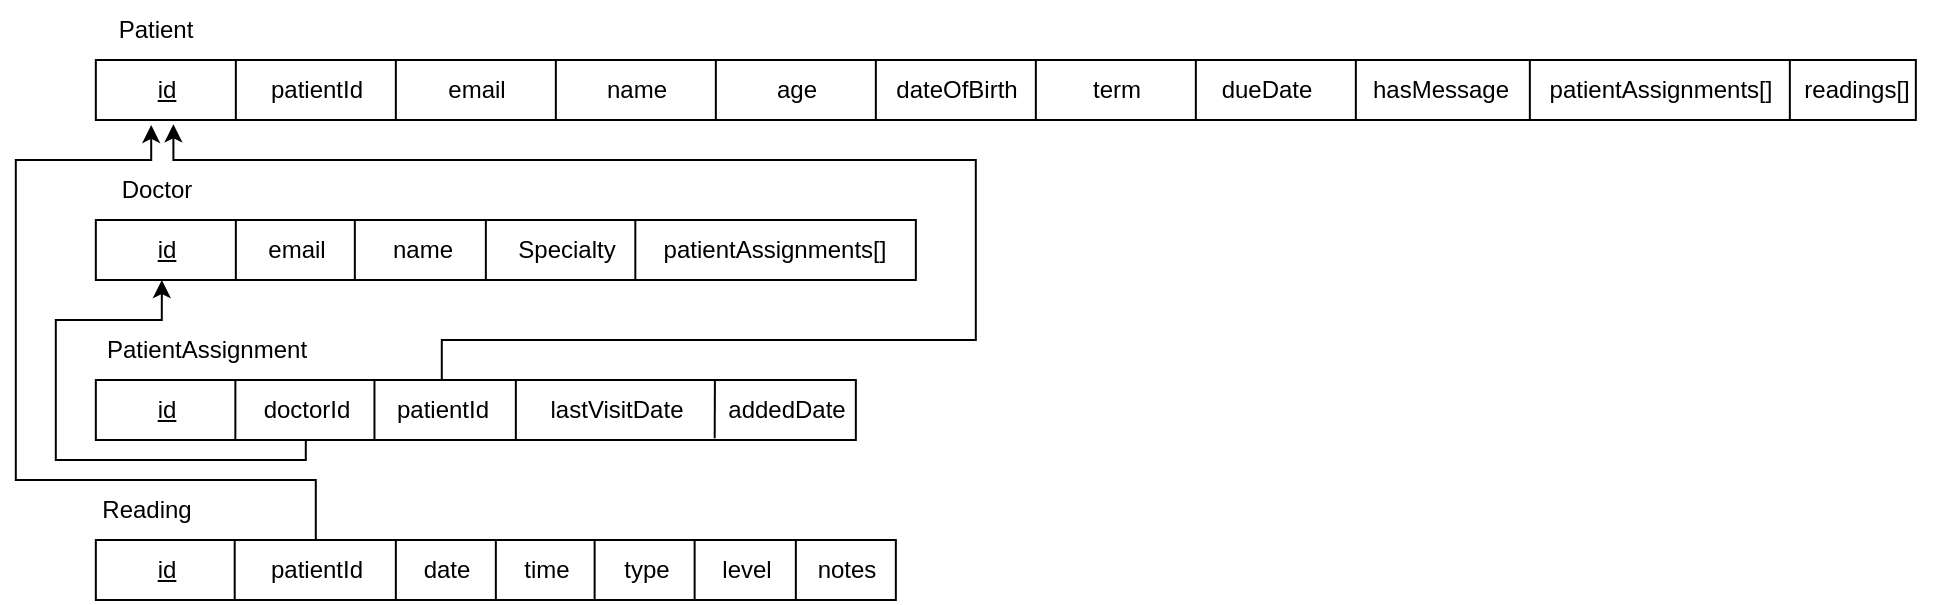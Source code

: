<mxfile version="26.1.1">
  <diagram name="Page-1" id="eRf5dy6jk0Ow0uGdIr8p">
    <mxGraphModel dx="1615" dy="803" grid="1" gridSize="10" guides="1" tooltips="1" connect="1" arrows="1" fold="1" page="1" pageScale="1" pageWidth="827" pageHeight="1169" math="0" shadow="0">
      <root>
        <mxCell id="0" />
        <mxCell id="1" parent="0" />
        <mxCell id="--5KMjqkp7FSwG533noN-2" value="" style="rounded=0;whiteSpace=wrap;html=1;verticalAlign=middle;textShadow=1;" vertex="1" parent="1">
          <mxGeometry x="409.92" y="400" width="910" height="30" as="geometry" />
        </mxCell>
        <mxCell id="--5KMjqkp7FSwG533noN-3" value="Patient" style="text;strokeColor=none;align=center;fillColor=none;html=1;verticalAlign=middle;whiteSpace=wrap;rounded=0;" vertex="1" parent="1">
          <mxGeometry x="394.92" y="370" width="90" height="30" as="geometry" />
        </mxCell>
        <mxCell id="--5KMjqkp7FSwG533noN-4" value="" style="endArrow=none;html=1;rounded=0;" edge="1" parent="1">
          <mxGeometry width="50" height="50" relative="1" as="geometry">
            <mxPoint x="479.92" y="430" as="sourcePoint" />
            <mxPoint x="479.92" y="400" as="targetPoint" />
            <Array as="points">
              <mxPoint x="479.92" y="430" />
            </Array>
          </mxGeometry>
        </mxCell>
        <mxCell id="--5KMjqkp7FSwG533noN-5" value="" style="endArrow=none;html=1;rounded=0;" edge="1" parent="1">
          <mxGeometry width="50" height="50" relative="1" as="geometry">
            <mxPoint x="559.92" y="430" as="sourcePoint" />
            <mxPoint x="559.92" y="400" as="targetPoint" />
            <Array as="points">
              <mxPoint x="559.92" y="430" />
            </Array>
          </mxGeometry>
        </mxCell>
        <mxCell id="--5KMjqkp7FSwG533noN-6" value="" style="endArrow=none;html=1;rounded=0;" edge="1" parent="1">
          <mxGeometry width="50" height="50" relative="1" as="geometry">
            <mxPoint x="639.92" y="430" as="sourcePoint" />
            <mxPoint x="639.92" y="400" as="targetPoint" />
            <Array as="points">
              <mxPoint x="639.92" y="430" />
            </Array>
          </mxGeometry>
        </mxCell>
        <mxCell id="--5KMjqkp7FSwG533noN-7" value="" style="endArrow=none;html=1;rounded=0;" edge="1" parent="1">
          <mxGeometry width="50" height="50" relative="1" as="geometry">
            <mxPoint x="879.92" y="430" as="sourcePoint" />
            <mxPoint x="879.92" y="400" as="targetPoint" />
            <Array as="points">
              <mxPoint x="879.92" y="430" />
            </Array>
          </mxGeometry>
        </mxCell>
        <mxCell id="--5KMjqkp7FSwG533noN-8" value="" style="endArrow=none;html=1;rounded=0;" edge="1" parent="1">
          <mxGeometry width="50" height="50" relative="1" as="geometry">
            <mxPoint x="799.92" y="430" as="sourcePoint" />
            <mxPoint x="799.92" y="400" as="targetPoint" />
            <Array as="points">
              <mxPoint x="799.92" y="430" />
            </Array>
          </mxGeometry>
        </mxCell>
        <mxCell id="--5KMjqkp7FSwG533noN-9" value="" style="endArrow=none;html=1;rounded=0;" edge="1" parent="1">
          <mxGeometry width="50" height="50" relative="1" as="geometry">
            <mxPoint x="719.92" y="430" as="sourcePoint" />
            <mxPoint x="719.92" y="400" as="targetPoint" />
            <Array as="points">
              <mxPoint x="719.92" y="430" />
            </Array>
          </mxGeometry>
        </mxCell>
        <mxCell id="--5KMjqkp7FSwG533noN-10" value="" style="endArrow=none;html=1;rounded=0;" edge="1" parent="1">
          <mxGeometry width="50" height="50" relative="1" as="geometry">
            <mxPoint x="959.92" y="430" as="sourcePoint" />
            <mxPoint x="959.92" y="400" as="targetPoint" />
            <Array as="points">
              <mxPoint x="959.92" y="430" />
            </Array>
          </mxGeometry>
        </mxCell>
        <mxCell id="--5KMjqkp7FSwG533noN-11" value="" style="endArrow=none;html=1;rounded=0;" edge="1" parent="1">
          <mxGeometry width="50" height="50" relative="1" as="geometry">
            <mxPoint x="1039.92" y="430" as="sourcePoint" />
            <mxPoint x="1039.92" y="400" as="targetPoint" />
            <Array as="points">
              <mxPoint x="1039.92" y="430" />
            </Array>
          </mxGeometry>
        </mxCell>
        <mxCell id="--5KMjqkp7FSwG533noN-12" value="patientId" style="text;html=1;align=center;verticalAlign=middle;resizable=0;points=[];autosize=1;strokeColor=none;fillColor=none;" vertex="1" parent="1">
          <mxGeometry x="484.92" y="400" width="70" height="30" as="geometry" />
        </mxCell>
        <mxCell id="--5KMjqkp7FSwG533noN-13" value="email" style="text;html=1;align=center;verticalAlign=middle;resizable=0;points=[];autosize=1;strokeColor=none;fillColor=none;" vertex="1" parent="1">
          <mxGeometry x="574.92" y="400" width="50" height="30" as="geometry" />
        </mxCell>
        <mxCell id="--5KMjqkp7FSwG533noN-14" value="name" style="text;html=1;align=center;verticalAlign=middle;resizable=0;points=[];autosize=1;strokeColor=none;fillColor=none;" vertex="1" parent="1">
          <mxGeometry x="654.92" y="400" width="50" height="30" as="geometry" />
        </mxCell>
        <mxCell id="--5KMjqkp7FSwG533noN-15" value="age" style="text;html=1;align=center;verticalAlign=middle;resizable=0;points=[];autosize=1;strokeColor=none;fillColor=none;" vertex="1" parent="1">
          <mxGeometry x="739.92" y="400" width="40" height="30" as="geometry" />
        </mxCell>
        <mxCell id="--5KMjqkp7FSwG533noN-16" value="dateOfBirth" style="text;html=1;align=center;verticalAlign=middle;resizable=0;points=[];autosize=1;strokeColor=none;fillColor=none;" vertex="1" parent="1">
          <mxGeometry x="799.92" y="400" width="80" height="30" as="geometry" />
        </mxCell>
        <mxCell id="--5KMjqkp7FSwG533noN-17" value="term" style="text;html=1;align=center;verticalAlign=middle;resizable=0;points=[];autosize=1;strokeColor=none;fillColor=none;" vertex="1" parent="1">
          <mxGeometry x="894.92" y="400" width="50" height="30" as="geometry" />
        </mxCell>
        <mxCell id="--5KMjqkp7FSwG533noN-18" value="dueDate" style="text;html=1;align=center;verticalAlign=middle;resizable=0;points=[];autosize=1;strokeColor=none;fillColor=none;" vertex="1" parent="1">
          <mxGeometry x="959.92" y="400" width="70" height="30" as="geometry" />
        </mxCell>
        <mxCell id="--5KMjqkp7FSwG533noN-19" value="hasMessage" style="text;html=1;align=center;verticalAlign=middle;resizable=0;points=[];autosize=1;strokeColor=none;fillColor=none;" vertex="1" parent="1">
          <mxGeometry x="1036.92" y="400" width="90" height="30" as="geometry" />
        </mxCell>
        <mxCell id="--5KMjqkp7FSwG533noN-20" value="" style="rounded=0;whiteSpace=wrap;html=1;verticalAlign=middle;textShadow=1;" vertex="1" parent="1">
          <mxGeometry x="409.92" y="480" width="410" height="30" as="geometry" />
        </mxCell>
        <mxCell id="--5KMjqkp7FSwG533noN-21" value="" style="endArrow=none;html=1;rounded=0;" edge="1" parent="1">
          <mxGeometry width="50" height="50" relative="1" as="geometry">
            <mxPoint x="539.42" y="510" as="sourcePoint" />
            <mxPoint x="539.42" y="480" as="targetPoint" />
            <Array as="points">
              <mxPoint x="539.42" y="510" />
            </Array>
          </mxGeometry>
        </mxCell>
        <mxCell id="--5KMjqkp7FSwG533noN-22" value="" style="endArrow=none;html=1;rounded=0;" edge="1" parent="1">
          <mxGeometry width="50" height="50" relative="1" as="geometry">
            <mxPoint x="604.92" y="510" as="sourcePoint" />
            <mxPoint x="604.92" y="480" as="targetPoint" />
            <Array as="points">
              <mxPoint x="604.92" y="510" />
            </Array>
          </mxGeometry>
        </mxCell>
        <mxCell id="--5KMjqkp7FSwG533noN-23" value="Doctor" style="text;html=1;align=center;verticalAlign=middle;resizable=0;points=[];autosize=1;strokeColor=none;fillColor=none;" vertex="1" parent="1">
          <mxGeometry x="409.92" y="450" width="60" height="30" as="geometry" />
        </mxCell>
        <mxCell id="--5KMjqkp7FSwG533noN-24" value="" style="endArrow=none;html=1;rounded=0;" edge="1" parent="1">
          <mxGeometry width="50" height="50" relative="1" as="geometry">
            <mxPoint x="479.92" y="510" as="sourcePoint" />
            <mxPoint x="479.92" y="480" as="targetPoint" />
            <Array as="points">
              <mxPoint x="479.92" y="510" />
            </Array>
          </mxGeometry>
        </mxCell>
        <mxCell id="--5KMjqkp7FSwG533noN-25" value="&lt;u&gt;id&lt;/u&gt;" style="text;html=1;align=center;verticalAlign=middle;resizable=0;points=[];autosize=1;strokeColor=none;fillColor=none;" vertex="1" parent="1">
          <mxGeometry x="429.92" y="400" width="30" height="30" as="geometry" />
        </mxCell>
        <mxCell id="--5KMjqkp7FSwG533noN-27" value="&lt;u&gt;id&lt;/u&gt;" style="text;html=1;align=center;verticalAlign=middle;resizable=0;points=[];autosize=1;strokeColor=none;fillColor=none;" vertex="1" parent="1">
          <mxGeometry x="429.92" y="480" width="30" height="30" as="geometry" />
        </mxCell>
        <mxCell id="--5KMjqkp7FSwG533noN-29" value="email" style="text;html=1;align=center;verticalAlign=middle;resizable=0;points=[];autosize=1;strokeColor=none;fillColor=none;" vertex="1" parent="1">
          <mxGeometry x="484.92" y="480" width="50" height="30" as="geometry" />
        </mxCell>
        <mxCell id="--5KMjqkp7FSwG533noN-30" value="name" style="text;html=1;align=center;verticalAlign=middle;resizable=0;points=[];autosize=1;strokeColor=none;fillColor=none;" vertex="1" parent="1">
          <mxGeometry x="547.92" y="480" width="50" height="30" as="geometry" />
        </mxCell>
        <mxCell id="--5KMjqkp7FSwG533noN-32" value="PatientAssignment" style="text;html=1;align=center;verticalAlign=middle;resizable=0;points=[];autosize=1;strokeColor=none;fillColor=none;" vertex="1" parent="1">
          <mxGeometry x="404.92" y="530" width="120" height="30" as="geometry" />
        </mxCell>
        <mxCell id="--5KMjqkp7FSwG533noN-33" value="" style="rounded=0;whiteSpace=wrap;html=1;verticalAlign=middle;textShadow=1;" vertex="1" parent="1">
          <mxGeometry x="409.92" y="560" width="380" height="30" as="geometry" />
        </mxCell>
        <mxCell id="--5KMjqkp7FSwG533noN-34" value="" style="endArrow=none;html=1;rounded=0;" edge="1" parent="1">
          <mxGeometry width="50" height="50" relative="1" as="geometry">
            <mxPoint x="549.23" y="590" as="sourcePoint" />
            <mxPoint x="549.23" y="560" as="targetPoint" />
            <Array as="points">
              <mxPoint x="549.23" y="590" />
            </Array>
          </mxGeometry>
        </mxCell>
        <mxCell id="--5KMjqkp7FSwG533noN-35" value="" style="endArrow=none;html=1;rounded=0;" edge="1" parent="1">
          <mxGeometry width="50" height="50" relative="1" as="geometry">
            <mxPoint x="619.92" y="590" as="sourcePoint" />
            <mxPoint x="619.92" y="560" as="targetPoint" />
            <Array as="points">
              <mxPoint x="619.92" y="590" />
            </Array>
          </mxGeometry>
        </mxCell>
        <mxCell id="--5KMjqkp7FSwG533noN-36" value="" style="endArrow=none;html=1;rounded=0;" edge="1" parent="1">
          <mxGeometry width="50" height="50" relative="1" as="geometry">
            <mxPoint x="479.68" y="590" as="sourcePoint" />
            <mxPoint x="479.68" y="560" as="targetPoint" />
            <Array as="points">
              <mxPoint x="479.68" y="590" />
            </Array>
          </mxGeometry>
        </mxCell>
        <mxCell id="--5KMjqkp7FSwG533noN-37" value="&lt;u&gt;id&lt;/u&gt;" style="text;html=1;align=center;verticalAlign=middle;resizable=0;points=[];autosize=1;strokeColor=none;fillColor=none;" vertex="1" parent="1">
          <mxGeometry x="429.92" y="560" width="30" height="30" as="geometry" />
        </mxCell>
        <mxCell id="--5KMjqkp7FSwG533noN-39" value="doctorId" style="text;html=1;align=center;verticalAlign=middle;resizable=0;points=[];autosize=1;strokeColor=none;fillColor=none;" vertex="1" parent="1">
          <mxGeometry x="479.92" y="560" width="70" height="30" as="geometry" />
        </mxCell>
        <mxCell id="--5KMjqkp7FSwG533noN-40" value="patientId" style="text;html=1;align=center;verticalAlign=middle;resizable=0;points=[];autosize=1;strokeColor=none;fillColor=none;" vertex="1" parent="1">
          <mxGeometry x="547.92" y="560" width="70" height="30" as="geometry" />
        </mxCell>
        <mxCell id="--5KMjqkp7FSwG533noN-41" value="lastVisitDate" style="text;html=1;align=center;verticalAlign=middle;resizable=0;points=[];autosize=1;strokeColor=none;fillColor=none;" vertex="1" parent="1">
          <mxGeometry x="624.92" y="560" width="90" height="30" as="geometry" />
        </mxCell>
        <mxCell id="--5KMjqkp7FSwG533noN-42" value="" style="endArrow=none;html=1;rounded=0;exitX=0.822;exitY=0.969;exitDx=0;exitDy=0;exitPerimeter=0;" edge="1" parent="1">
          <mxGeometry width="50" height="50" relative="1" as="geometry">
            <mxPoint x="719.35" y="589.07" as="sourcePoint" />
            <mxPoint x="719.45" y="560" as="targetPoint" />
          </mxGeometry>
        </mxCell>
        <mxCell id="--5KMjqkp7FSwG533noN-43" value="addedDate" style="text;html=1;align=center;verticalAlign=middle;resizable=0;points=[];autosize=1;strokeColor=none;fillColor=none;" vertex="1" parent="1">
          <mxGeometry x="714.92" y="560" width="80" height="30" as="geometry" />
        </mxCell>
        <mxCell id="--5KMjqkp7FSwG533noN-45" value="" style="rounded=0;whiteSpace=wrap;html=1;verticalAlign=middle;textShadow=1;" vertex="1" parent="1">
          <mxGeometry x="409.92" y="640" width="400" height="30" as="geometry" />
        </mxCell>
        <mxCell id="--5KMjqkp7FSwG533noN-46" value="" style="endArrow=none;html=1;rounded=0;" edge="1" parent="1">
          <mxGeometry width="50" height="50" relative="1" as="geometry">
            <mxPoint x="559.92" y="670" as="sourcePoint" />
            <mxPoint x="559.92" y="640" as="targetPoint" />
            <Array as="points">
              <mxPoint x="559.92" y="670" />
            </Array>
          </mxGeometry>
        </mxCell>
        <mxCell id="--5KMjqkp7FSwG533noN-47" value="" style="endArrow=none;html=1;rounded=0;" edge="1" parent="1">
          <mxGeometry width="50" height="50" relative="1" as="geometry">
            <mxPoint x="479.35" y="670" as="sourcePoint" />
            <mxPoint x="479.35" y="640" as="targetPoint" />
            <Array as="points">
              <mxPoint x="479.35" y="670" />
            </Array>
          </mxGeometry>
        </mxCell>
        <mxCell id="--5KMjqkp7FSwG533noN-48" value="&lt;u&gt;id&lt;/u&gt;" style="text;html=1;align=center;verticalAlign=middle;resizable=0;points=[];autosize=1;strokeColor=none;fillColor=none;" vertex="1" parent="1">
          <mxGeometry x="429.92" y="640" width="30" height="30" as="geometry" />
        </mxCell>
        <mxCell id="--5KMjqkp7FSwG533noN-50" value="date" style="text;html=1;align=center;verticalAlign=middle;resizable=0;points=[];autosize=1;strokeColor=none;fillColor=none;" vertex="1" parent="1">
          <mxGeometry x="559.92" y="640" width="50" height="30" as="geometry" />
        </mxCell>
        <mxCell id="--5KMjqkp7FSwG533noN-52" value="time" style="text;html=1;align=center;verticalAlign=middle;resizable=0;points=[];autosize=1;strokeColor=none;fillColor=none;" vertex="1" parent="1">
          <mxGeometry x="609.92" y="640" width="50" height="30" as="geometry" />
        </mxCell>
        <mxCell id="--5KMjqkp7FSwG533noN-112" value="Reading" style="text;html=1;align=center;verticalAlign=middle;resizable=0;points=[];autosize=1;strokeColor=none;fillColor=none;" vertex="1" parent="1">
          <mxGeometry x="399.92" y="610" width="70" height="30" as="geometry" />
        </mxCell>
        <mxCell id="--5KMjqkp7FSwG533noN-118" value="" style="endArrow=none;html=1;rounded=0;" edge="1" parent="1">
          <mxGeometry width="50" height="50" relative="1" as="geometry">
            <mxPoint x="1126.92" y="430" as="sourcePoint" />
            <mxPoint x="1126.92" y="400" as="targetPoint" />
            <Array as="points">
              <mxPoint x="1126.92" y="430" />
            </Array>
          </mxGeometry>
        </mxCell>
        <mxCell id="--5KMjqkp7FSwG533noN-121" value="patientAssignments[]" style="text;html=1;align=center;verticalAlign=middle;resizable=0;points=[];autosize=1;strokeColor=none;fillColor=none;" vertex="1" parent="1">
          <mxGeometry x="1126.92" y="400" width="130" height="30" as="geometry" />
        </mxCell>
        <mxCell id="--5KMjqkp7FSwG533noN-122" value="" style="endArrow=none;html=1;rounded=0;" edge="1" parent="1">
          <mxGeometry width="50" height="50" relative="1" as="geometry">
            <mxPoint x="1256.92" y="430" as="sourcePoint" />
            <mxPoint x="1256.92" y="400" as="targetPoint" />
            <Array as="points">
              <mxPoint x="1256.92" y="430" />
            </Array>
          </mxGeometry>
        </mxCell>
        <mxCell id="--5KMjqkp7FSwG533noN-123" value="readings[]" style="text;html=1;align=center;verticalAlign=middle;resizable=0;points=[];autosize=1;strokeColor=none;fillColor=none;" vertex="1" parent="1">
          <mxGeometry x="1249.92" y="400" width="80" height="30" as="geometry" />
        </mxCell>
        <mxCell id="--5KMjqkp7FSwG533noN-128" value="Specialty" style="text;html=1;align=center;verticalAlign=middle;resizable=0;points=[];autosize=1;strokeColor=none;fillColor=none;" vertex="1" parent="1">
          <mxGeometry x="609.92" y="480" width="70" height="30" as="geometry" />
        </mxCell>
        <mxCell id="--5KMjqkp7FSwG533noN-129" value="" style="endArrow=none;html=1;rounded=0;" edge="1" parent="1">
          <mxGeometry width="50" height="50" relative="1" as="geometry">
            <mxPoint x="679.66" y="510" as="sourcePoint" />
            <mxPoint x="679.66" y="480" as="targetPoint" />
            <Array as="points">
              <mxPoint x="679.66" y="510" />
            </Array>
          </mxGeometry>
        </mxCell>
        <mxCell id="--5KMjqkp7FSwG533noN-131" value="patientAssignments[]" style="text;html=1;align=center;verticalAlign=middle;resizable=0;points=[];autosize=1;strokeColor=none;fillColor=none;" vertex="1" parent="1">
          <mxGeometry x="683.92" y="480" width="130" height="30" as="geometry" />
        </mxCell>
        <mxCell id="--5KMjqkp7FSwG533noN-133" style="edgeStyle=orthogonalEdgeStyle;rounded=0;orthogonalLoop=1;jettySize=auto;html=1;" edge="1" parent="1" source="--5KMjqkp7FSwG533noN-39">
          <mxGeometry relative="1" as="geometry">
            <mxPoint x="442.92" y="510" as="targetPoint" />
            <Array as="points">
              <mxPoint x="514.92" y="600" />
              <mxPoint x="389.92" y="600" />
              <mxPoint x="389.92" y="530" />
              <mxPoint x="442.92" y="530" />
            </Array>
          </mxGeometry>
        </mxCell>
        <mxCell id="--5KMjqkp7FSwG533noN-134" style="edgeStyle=orthogonalEdgeStyle;rounded=0;orthogonalLoop=1;jettySize=auto;html=1;entryX=0.626;entryY=1.071;entryDx=0;entryDy=0;entryPerimeter=0;" edge="1" parent="1" source="--5KMjqkp7FSwG533noN-40" target="--5KMjqkp7FSwG533noN-25">
          <mxGeometry relative="1" as="geometry">
            <Array as="points">
              <mxPoint x="582.92" y="540" />
              <mxPoint x="849.92" y="540" />
              <mxPoint x="849.92" y="450" />
              <mxPoint x="448.92" y="450" />
            </Array>
          </mxGeometry>
        </mxCell>
        <mxCell id="--5KMjqkp7FSwG533noN-136" value="patientId" style="text;html=1;align=center;verticalAlign=middle;resizable=0;points=[];autosize=1;strokeColor=none;fillColor=none;" vertex="1" parent="1">
          <mxGeometry x="484.92" y="640" width="70" height="30" as="geometry" />
        </mxCell>
        <mxCell id="--5KMjqkp7FSwG533noN-137" style="edgeStyle=orthogonalEdgeStyle;rounded=0;orthogonalLoop=1;jettySize=auto;html=1;entryX=0.256;entryY=1.083;entryDx=0;entryDy=0;entryPerimeter=0;" edge="1" parent="1" source="--5KMjqkp7FSwG533noN-136" target="--5KMjqkp7FSwG533noN-25">
          <mxGeometry relative="1" as="geometry">
            <Array as="points">
              <mxPoint x="519.92" y="610" />
              <mxPoint x="369.92" y="610" />
              <mxPoint x="369.92" y="450" />
              <mxPoint x="437.92" y="450" />
            </Array>
          </mxGeometry>
        </mxCell>
        <mxCell id="--5KMjqkp7FSwG533noN-138" value="" style="endArrow=none;html=1;rounded=0;" edge="1" parent="1">
          <mxGeometry width="50" height="50" relative="1" as="geometry">
            <mxPoint x="609.92" y="670" as="sourcePoint" />
            <mxPoint x="609.92" y="640" as="targetPoint" />
            <Array as="points">
              <mxPoint x="609.92" y="670" />
            </Array>
          </mxGeometry>
        </mxCell>
        <mxCell id="--5KMjqkp7FSwG533noN-139" value="type" style="text;html=1;align=center;verticalAlign=middle;resizable=0;points=[];autosize=1;strokeColor=none;fillColor=none;" vertex="1" parent="1">
          <mxGeometry x="659.92" y="640" width="50" height="30" as="geometry" />
        </mxCell>
        <mxCell id="--5KMjqkp7FSwG533noN-140" value="" style="endArrow=none;html=1;rounded=0;" edge="1" parent="1">
          <mxGeometry width="50" height="50" relative="1" as="geometry">
            <mxPoint x="659.31" y="670" as="sourcePoint" />
            <mxPoint x="659.31" y="640" as="targetPoint" />
            <Array as="points">
              <mxPoint x="659.31" y="670" />
            </Array>
          </mxGeometry>
        </mxCell>
        <mxCell id="--5KMjqkp7FSwG533noN-142" value="" style="endArrow=none;html=1;rounded=0;" edge="1" parent="1">
          <mxGeometry width="50" height="50" relative="1" as="geometry">
            <mxPoint x="709.31" y="670" as="sourcePoint" />
            <mxPoint x="709.31" y="640" as="targetPoint" />
            <Array as="points">
              <mxPoint x="709.31" y="670" />
            </Array>
          </mxGeometry>
        </mxCell>
        <mxCell id="--5KMjqkp7FSwG533noN-143" value="level" style="text;html=1;align=center;verticalAlign=middle;resizable=0;points=[];autosize=1;strokeColor=none;fillColor=none;" vertex="1" parent="1">
          <mxGeometry x="709.92" y="640" width="50" height="30" as="geometry" />
        </mxCell>
        <mxCell id="--5KMjqkp7FSwG533noN-144" value="" style="endArrow=none;html=1;rounded=0;" edge="1" parent="1">
          <mxGeometry width="50" height="50" relative="1" as="geometry">
            <mxPoint x="759.92" y="670" as="sourcePoint" />
            <mxPoint x="759.92" y="640" as="targetPoint" />
            <Array as="points">
              <mxPoint x="759.92" y="670" />
            </Array>
          </mxGeometry>
        </mxCell>
        <mxCell id="--5KMjqkp7FSwG533noN-145" value="notes" style="text;html=1;align=center;verticalAlign=middle;resizable=0;points=[];autosize=1;strokeColor=none;fillColor=none;" vertex="1" parent="1">
          <mxGeometry x="759.92" y="640" width="50" height="30" as="geometry" />
        </mxCell>
      </root>
    </mxGraphModel>
  </diagram>
</mxfile>
